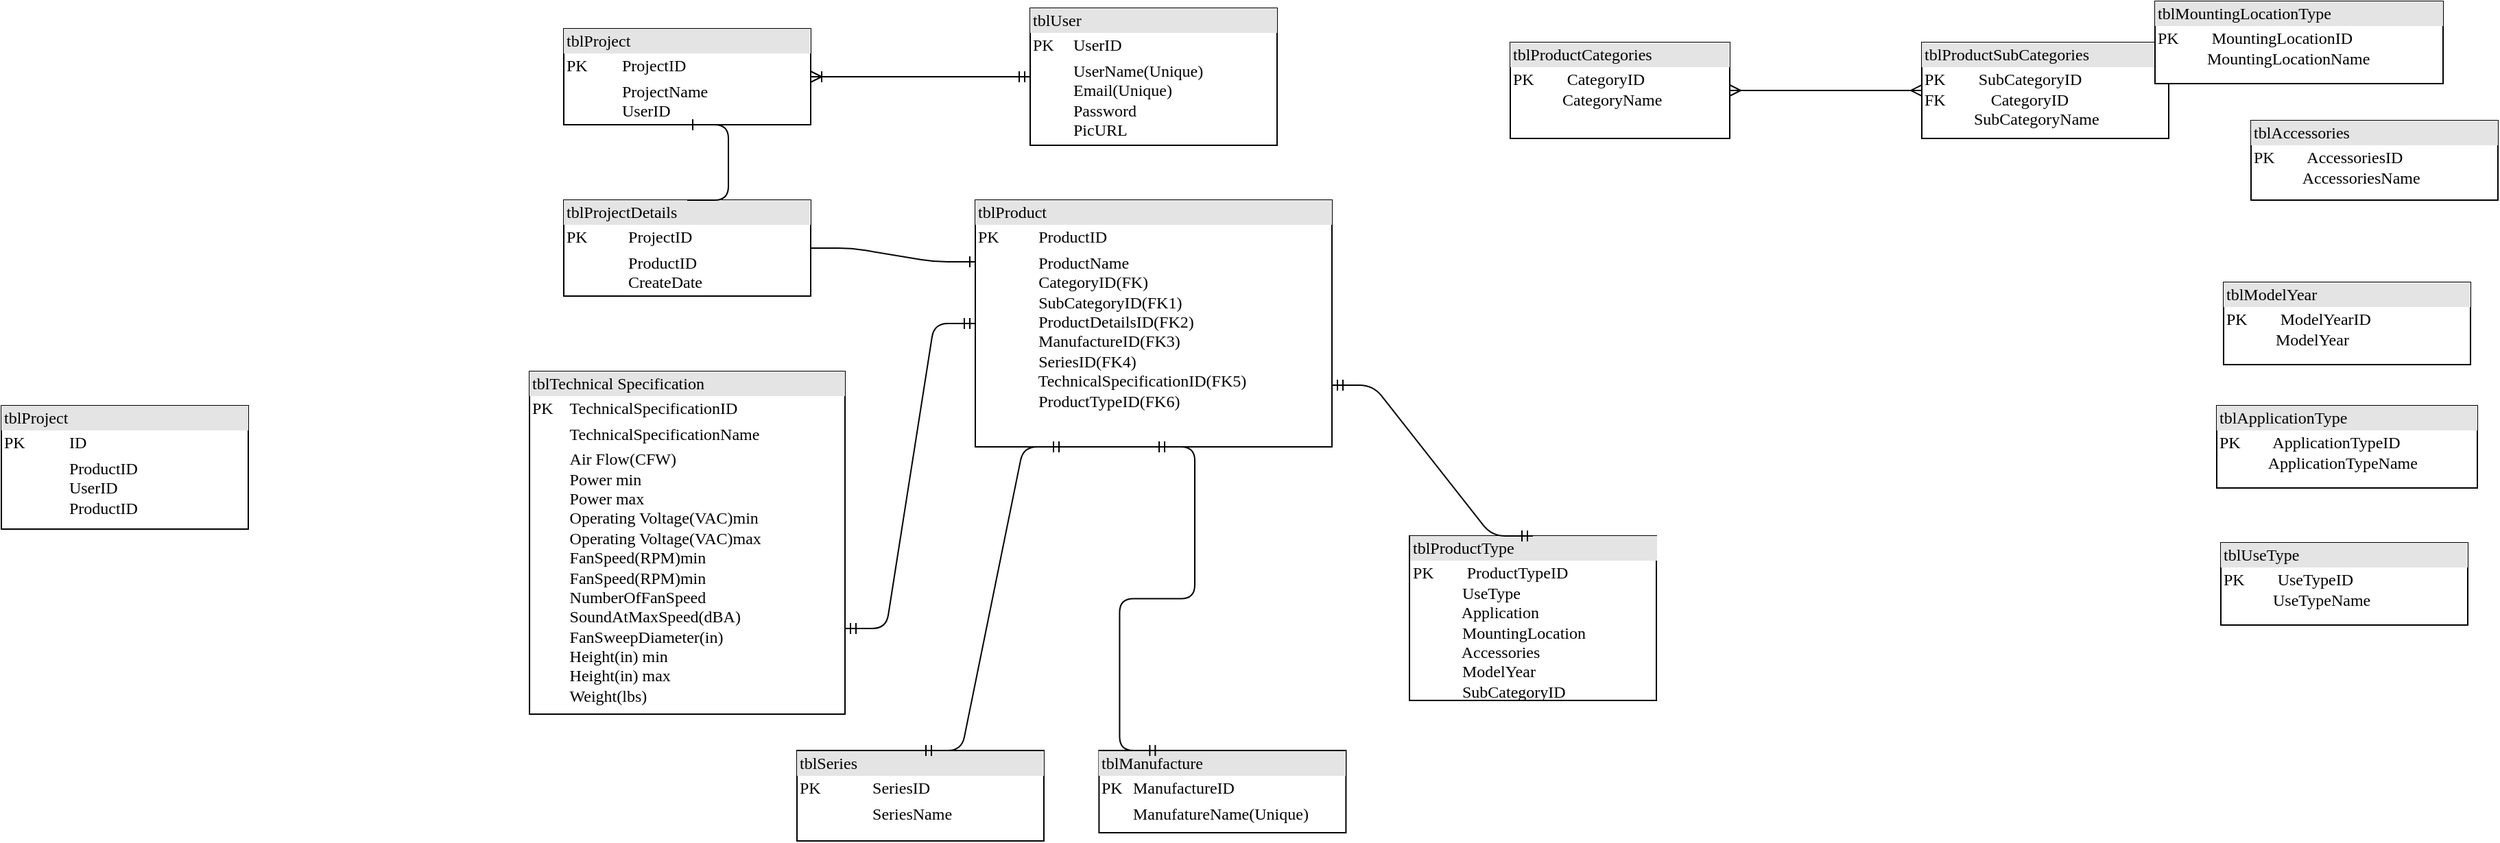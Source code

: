<mxfile version="10.7.4"><diagram id="7x-uawZcqvCcn1MaSWsZ" name="Page-1"><mxGraphModel dx="2917" dy="672" grid="1" gridSize="10" guides="1" tooltips="1" connect="1" arrows="1" fold="1" page="1" pageScale="1" pageWidth="827" pageHeight="1169" math="0" shadow="0"><root><mxCell id="0"/><mxCell id="1" parent="0"/><mxCell id="BxT5-i0UgJrZzQiOv3TA-1" value="&lt;div style=&quot;box-sizing: border-box ; width: 100% ; background: #e4e4e4 ; padding: 2px&quot;&gt;tblUser&lt;/div&gt;&lt;table style=&quot;width: 100% ; font-size: 1em&quot; cellpadding=&quot;2&quot; cellspacing=&quot;0&quot;&gt;&lt;tbody&gt;&lt;tr&gt;&lt;td&gt;PK&lt;/td&gt;&lt;td&gt;UserID&lt;/td&gt;&lt;/tr&gt;&lt;tr&gt;&lt;td&gt;&lt;br&gt;&lt;/td&gt;&lt;td&gt;UserName(Unique)&lt;br&gt;Email(Unique)&lt;br&gt;Password&lt;br&gt;PicURL&lt;/td&gt;&lt;/tr&gt;&lt;tr&gt;&lt;td&gt;&lt;br&gt;&lt;/td&gt;&lt;td&gt;&lt;br&gt;&lt;br&gt;&lt;br&gt;&lt;br&gt;&lt;/td&gt;&lt;/tr&gt;&lt;/tbody&gt;&lt;/table&gt;" style="verticalAlign=top;align=left;overflow=fill;html=1;rounded=0;shadow=0;comic=0;labelBackgroundColor=none;strokeColor=#000000;strokeWidth=1;fillColor=#ffffff;fontFamily=Verdana;fontSize=12;fontColor=#000000;" vertex="1" parent="1"><mxGeometry x="550" y="15" width="180" height="100" as="geometry"/></mxCell><mxCell id="BxT5-i0UgJrZzQiOv3TA-3" value="&lt;div style=&quot;box-sizing: border-box ; width: 100% ; background: #e4e4e4 ; padding: 2px&quot;&gt;tblManufacture&lt;/div&gt;&lt;table style=&quot;width: 100% ; font-size: 1em&quot; cellpadding=&quot;2&quot; cellspacing=&quot;0&quot;&gt;&lt;tbody&gt;&lt;tr&gt;&lt;td&gt;PK&lt;/td&gt;&lt;td&gt;ManufactureID&lt;/td&gt;&lt;/tr&gt;&lt;tr&gt;&lt;td&gt;&lt;br&gt;&lt;/td&gt;&lt;td&gt;ManufatureName(Unique)&lt;br&gt;&lt;br&gt;&lt;/td&gt;&lt;/tr&gt;&lt;tr&gt;&lt;td&gt;&lt;br&gt;&lt;/td&gt;&lt;td&gt;&lt;br&gt;&lt;br&gt;&lt;br&gt;&lt;br&gt;&lt;/td&gt;&lt;/tr&gt;&lt;/tbody&gt;&lt;/table&gt;" style="verticalAlign=top;align=left;overflow=fill;html=1;rounded=0;shadow=0;comic=0;labelBackgroundColor=none;strokeColor=#000000;strokeWidth=1;fillColor=#ffffff;fontFamily=Verdana;fontSize=12;fontColor=#000000;" vertex="1" parent="1"><mxGeometry x="600.2" y="556.5" width="180" height="60" as="geometry"/></mxCell><mxCell id="BxT5-i0UgJrZzQiOv3TA-4" value="&lt;div style=&quot;box-sizing: border-box ; width: 100% ; background: #e4e4e4 ; padding: 2px&quot;&gt;tblProjectDetails&lt;/div&gt;&lt;table style=&quot;width: 100% ; font-size: 1em&quot; cellpadding=&quot;2&quot; cellspacing=&quot;0&quot;&gt;&lt;tbody&gt;&lt;tr&gt;&lt;td&gt;PK&lt;/td&gt;&lt;td&gt;ProjectID&lt;/td&gt;&lt;/tr&gt;&lt;tr&gt;&lt;td&gt;&lt;br&gt;&lt;/td&gt;&lt;td&gt;ProductID&lt;br&gt;CreateDate&lt;br&gt;&lt;br&gt;&lt;/td&gt;&lt;/tr&gt;&lt;tr&gt;&lt;td&gt;&lt;br&gt;&lt;/td&gt;&lt;td&gt;&lt;br&gt;&lt;br&gt;&lt;br&gt;&lt;br&gt;&lt;/td&gt;&lt;/tr&gt;&lt;/tbody&gt;&lt;/table&gt;" style="verticalAlign=top;align=left;overflow=fill;html=1;rounded=0;shadow=0;comic=0;labelBackgroundColor=none;strokeColor=#000000;strokeWidth=1;fillColor=#ffffff;fontFamily=Verdana;fontSize=12;fontColor=#000000;" vertex="1" parent="1"><mxGeometry x="210" y="155" width="180" height="70" as="geometry"/></mxCell><mxCell id="BxT5-i0UgJrZzQiOv3TA-5" value="&lt;div style=&quot;box-sizing: border-box ; width: 100% ; background: #e4e4e4 ; padding: 2px&quot;&gt;tblProject&lt;/div&gt;&lt;table style=&quot;width: 100% ; font-size: 1em&quot; cellpadding=&quot;2&quot; cellspacing=&quot;0&quot;&gt;&lt;tbody&gt;&lt;tr&gt;&lt;td&gt;PK&lt;/td&gt;&lt;td&gt;ID&lt;/td&gt;&lt;/tr&gt;&lt;tr&gt;&lt;td&gt;&lt;br&gt;&lt;/td&gt;&lt;td&gt;ProductID&lt;br&gt;UserID&lt;br&gt;ProductID&lt;br&gt;&lt;br&gt;&lt;br&gt;&lt;/td&gt;&lt;/tr&gt;&lt;tr&gt;&lt;td&gt;&lt;br&gt;&lt;/td&gt;&lt;td&gt;&lt;br&gt;&lt;br&gt;&lt;br&gt;&lt;br&gt;&lt;/td&gt;&lt;/tr&gt;&lt;/tbody&gt;&lt;/table&gt;" style="verticalAlign=top;align=left;overflow=fill;html=1;rounded=0;shadow=0;comic=0;labelBackgroundColor=none;strokeColor=#000000;strokeWidth=1;fillColor=#ffffff;fontFamily=Verdana;fontSize=12;fontColor=#000000;" vertex="1" parent="1"><mxGeometry x="-200" y="305" width="180" height="90" as="geometry"/></mxCell><mxCell id="BxT5-i0UgJrZzQiOv3TA-6" value="&lt;div style=&quot;box-sizing: border-box ; width: 100% ; background: #e4e4e4 ; padding: 2px&quot;&gt;tblTechnical Specification&lt;/div&gt;&lt;table style=&quot;width: 100% ; font-size: 1em&quot; cellpadding=&quot;2&quot; cellspacing=&quot;0&quot;&gt;&lt;tbody&gt;&lt;tr&gt;&lt;td&gt;PK&lt;/td&gt;&lt;td&gt;TechnicalSpecificationID&lt;br&gt;&lt;/td&gt;&lt;/tr&gt;&lt;tr&gt;&lt;td&gt;&lt;br&gt;&lt;/td&gt;&lt;td&gt;TechnicalSpecificationName&lt;br&gt;&lt;/td&gt;&lt;/tr&gt;&lt;tr&gt;&lt;td&gt;&lt;/td&gt;&lt;td&gt;Air Flow(CFW)&lt;br&gt;Power min&lt;br&gt;Power max&lt;br&gt;Operating Voltage(VAC)min&lt;br&gt;Operating Voltage(VAC)max&lt;br&gt;FanSpeed(RPM)min&lt;br&gt;FanSpeed(RPM)min&lt;br&gt;NumberOfFanSpeed&lt;br&gt;SoundAtMaxSpeed(dBA)&lt;br&gt;FanSweepDiameter(in)&lt;br&gt;Height(in) min&lt;br&gt;Height(in) max&lt;br&gt;Weight(lbs)&lt;br&gt;&lt;br&gt;&lt;br&gt;&lt;/td&gt;&lt;/tr&gt;&lt;/tbody&gt;&lt;/table&gt;" style="verticalAlign=top;align=left;overflow=fill;html=1;rounded=0;shadow=0;comic=0;labelBackgroundColor=none;strokeColor=#000000;strokeWidth=1;fillColor=#ffffff;fontFamily=Verdana;fontSize=12;fontColor=#000000;" vertex="1" parent="1"><mxGeometry x="185" y="280" width="230" height="250" as="geometry"/></mxCell><mxCell id="BxT5-i0UgJrZzQiOv3TA-8" value="&lt;div style=&quot;box-sizing: border-box ; width: 100% ; background: #e4e4e4 ; padding: 2px&quot;&gt;tblProductCategories&lt;/div&gt;&lt;table style=&quot;width: 100% ; font-size: 1em&quot; cellpadding=&quot;2&quot; cellspacing=&quot;0&quot;&gt;&lt;tbody&gt;&lt;tr&gt;&lt;td&gt;PK&amp;nbsp; &amp;nbsp; &amp;nbsp; &amp;nbsp; CategoryID&lt;br&gt;&amp;nbsp; &amp;nbsp; &amp;nbsp; &amp;nbsp; &amp;nbsp; &amp;nbsp; CategoryName&lt;br&gt;&amp;nbsp; &amp;nbsp; &amp;nbsp; &amp;nbsp; &amp;nbsp; &amp;nbsp;&amp;nbsp;&lt;br&gt;&amp;nbsp; &amp;nbsp; &amp;nbsp; &amp;nbsp; &amp;nbsp; &amp;nbsp;&amp;nbsp;&lt;br&gt;&amp;nbsp; &amp;nbsp; &amp;nbsp; &amp;nbsp; &amp;nbsp; &amp;nbsp;&amp;nbsp;&lt;br&gt;&amp;nbsp; &amp;nbsp; &amp;nbsp; &amp;nbsp; &amp;nbsp; &amp;nbsp;&amp;nbsp;&lt;br&gt;&lt;br&gt;&lt;br&gt;&lt;/td&gt;&lt;td&gt;&lt;br&gt;&lt;/td&gt;&lt;/tr&gt;&lt;tr&gt;&lt;td&gt;&lt;br&gt;&lt;/td&gt;&lt;td&gt;&lt;br&gt;&lt;/td&gt;&lt;/tr&gt;&lt;tr&gt;&lt;td&gt;&lt;/td&gt;&lt;td&gt;&lt;br&gt;&lt;/td&gt;&lt;/tr&gt;&lt;/tbody&gt;&lt;/table&gt;" style="verticalAlign=top;align=left;overflow=fill;html=1;rounded=0;shadow=0;comic=0;labelBackgroundColor=none;strokeColor=#000000;strokeWidth=1;fillColor=#ffffff;fontFamily=Verdana;fontSize=12;fontColor=#000000;" vertex="1" parent="1"><mxGeometry x="900" y="40" width="160" height="70" as="geometry"/></mxCell><mxCell id="BxT5-i0UgJrZzQiOv3TA-9" value="&lt;div style=&quot;box-sizing: border-box ; width: 100% ; background: #e4e4e4 ; padding: 2px&quot;&gt;tblSeries&lt;/div&gt;&lt;table style=&quot;width: 100% ; font-size: 1em&quot; cellpadding=&quot;2&quot; cellspacing=&quot;0&quot;&gt;&lt;tbody&gt;&lt;tr&gt;&lt;td&gt;PK&lt;/td&gt;&lt;td&gt;&amp;nbsp; &amp;nbsp; &amp;nbsp; SeriesID&lt;/td&gt;&lt;/tr&gt;&lt;tr&gt;&lt;td&gt;&lt;br&gt;&lt;/td&gt;&lt;td&gt;&amp;nbsp; &amp;nbsp; &amp;nbsp; SeriesName&lt;/td&gt;&lt;/tr&gt;&lt;tr&gt;&lt;td&gt;&lt;/td&gt;&lt;td&gt;&lt;br&gt;&lt;/td&gt;&lt;/tr&gt;&lt;/tbody&gt;&lt;/table&gt;" style="verticalAlign=top;align=left;overflow=fill;html=1;rounded=0;shadow=0;comic=0;labelBackgroundColor=none;strokeColor=#000000;strokeWidth=1;fillColor=#ffffff;fontFamily=Verdana;fontSize=12;fontColor=#000000;" vertex="1" parent="1"><mxGeometry x="380" y="556.5" width="180" height="66" as="geometry"/></mxCell><mxCell id="BxT5-i0UgJrZzQiOv3TA-10" value="&lt;div style=&quot;box-sizing: border-box ; width: 100% ; background: #e4e4e4 ; padding: 2px&quot;&gt;tblUseType&lt;/div&gt;&lt;table style=&quot;width: 100% ; font-size: 1em&quot; cellpadding=&quot;2&quot; cellspacing=&quot;0&quot;&gt;&lt;tbody&gt;&lt;tr&gt;&lt;td&gt;PK&amp;nbsp; &amp;nbsp; &amp;nbsp; &amp;nbsp; UseTypeID&lt;br&gt;&amp;nbsp; &amp;nbsp; &amp;nbsp; &amp;nbsp; &amp;nbsp; &amp;nbsp; UseTypeName&lt;br&gt;&lt;br&gt;&lt;/td&gt;&lt;td&gt;&lt;br&gt;&lt;/td&gt;&lt;/tr&gt;&lt;tr&gt;&lt;td&gt;&lt;br&gt;&lt;/td&gt;&lt;td&gt;&lt;br&gt;&lt;/td&gt;&lt;/tr&gt;&lt;tr&gt;&lt;td&gt;&lt;/td&gt;&lt;td&gt;&lt;br&gt;&lt;/td&gt;&lt;/tr&gt;&lt;/tbody&gt;&lt;/table&gt;" style="verticalAlign=top;align=left;overflow=fill;html=1;rounded=0;shadow=0;comic=0;labelBackgroundColor=none;strokeColor=#000000;strokeWidth=1;fillColor=#ffffff;fontFamily=Verdana;fontSize=12;fontColor=#000000;" vertex="1" parent="1"><mxGeometry x="1418" y="405" width="180" height="60" as="geometry"/></mxCell><mxCell id="BxT5-i0UgJrZzQiOv3TA-11" value="&lt;div style=&quot;box-sizing: border-box ; width: 100% ; background: #e4e4e4 ; padding: 2px&quot;&gt;&lt;span&gt;tblProduct&lt;/span&gt;&lt;br&gt;&lt;/div&gt;&lt;table style=&quot;width: 100% ; font-size: 1em&quot; cellpadding=&quot;2&quot; cellspacing=&quot;0&quot;&gt;&lt;tbody&gt;&lt;tr&gt;&lt;td&gt;PK&lt;/td&gt;&lt;td&gt;&amp;nbsp; &amp;nbsp; &amp;nbsp; ProductID&lt;/td&gt;&lt;/tr&gt;&lt;tr&gt;&lt;td&gt;&lt;br&gt;&lt;/td&gt;&lt;td&gt;&amp;nbsp; &amp;nbsp; &amp;nbsp; ProductName&lt;br&gt;&amp;nbsp; &amp;nbsp; &amp;nbsp; CategoryID(FK)&lt;br&gt;&amp;nbsp; &amp;nbsp; &amp;nbsp; SubCategoryID(FK1)&lt;br&gt;&amp;nbsp; &amp;nbsp; &amp;nbsp; ProductDetailsID(FK2)&lt;br&gt;&amp;nbsp; &amp;nbsp; &amp;nbsp; ManufactureID(FK3)&lt;br&gt;&amp;nbsp; &amp;nbsp; &amp;nbsp; SeriesID(FK4)&lt;br&gt;&amp;nbsp; &amp;nbsp; &amp;nbsp; TechnicalSpecificationID(FK5)&lt;br&gt;&amp;nbsp; &amp;nbsp; &amp;nbsp; ProductTypeID(FK6)&lt;br&gt;&lt;br&gt;&lt;/td&gt;&lt;/tr&gt;&lt;tr&gt;&lt;td&gt;&lt;/td&gt;&lt;td&gt;&lt;br&gt;&lt;/td&gt;&lt;/tr&gt;&lt;/tbody&gt;&lt;/table&gt;" style="verticalAlign=top;align=left;overflow=fill;html=1;rounded=0;shadow=0;comic=0;labelBackgroundColor=none;strokeColor=#000000;strokeWidth=1;fillColor=#ffffff;fontFamily=Verdana;fontSize=12;fontColor=#000000;" vertex="1" parent="1"><mxGeometry x="510" y="155" width="260" height="180" as="geometry"/></mxCell><mxCell id="BxT5-i0UgJrZzQiOv3TA-12" value="&lt;div style=&quot;box-sizing: border-box ; width: 100% ; background: #e4e4e4 ; padding: 2px&quot;&gt;tblProductSubCategories&lt;/div&gt;&lt;table style=&quot;width: 100% ; font-size: 1em&quot; cellpadding=&quot;2&quot; cellspacing=&quot;0&quot;&gt;&lt;tbody&gt;&lt;tr&gt;&lt;td&gt;PK&amp;nbsp; &amp;nbsp; &amp;nbsp; &amp;nbsp; SubCategoryID&lt;br&gt;FK&amp;nbsp; &amp;nbsp; &amp;nbsp; &amp;nbsp; &amp;nbsp; &amp;nbsp;CategoryID&lt;br&gt;&amp;nbsp; &amp;nbsp; &amp;nbsp; &amp;nbsp; &amp;nbsp; &amp;nbsp; SubCategoryName&lt;br&gt;&amp;nbsp; &amp;nbsp; &amp;nbsp; &amp;nbsp; &amp;nbsp; &amp;nbsp;&amp;nbsp;&lt;br&gt;&amp;nbsp; &amp;nbsp; &amp;nbsp; &amp;nbsp; &amp;nbsp; &amp;nbsp;&amp;nbsp;&lt;br&gt;&amp;nbsp; &amp;nbsp; &amp;nbsp; &amp;nbsp; &amp;nbsp; &amp;nbsp;&amp;nbsp;&lt;br&gt;&lt;br&gt;&lt;br&gt;&lt;/td&gt;&lt;td&gt;&lt;br&gt;&lt;/td&gt;&lt;/tr&gt;&lt;tr&gt;&lt;td&gt;&lt;br&gt;&lt;/td&gt;&lt;td&gt;&lt;br&gt;&lt;/td&gt;&lt;/tr&gt;&lt;tr&gt;&lt;td&gt;&lt;/td&gt;&lt;td&gt;&lt;br&gt;&lt;/td&gt;&lt;/tr&gt;&lt;/tbody&gt;&lt;/table&gt;" style="verticalAlign=top;align=left;overflow=fill;html=1;rounded=0;shadow=0;comic=0;labelBackgroundColor=none;strokeColor=#000000;strokeWidth=1;fillColor=#ffffff;fontFamily=Verdana;fontSize=12;fontColor=#000000;" vertex="1" parent="1"><mxGeometry x="1200" y="40" width="180" height="70" as="geometry"/></mxCell><mxCell id="BxT5-i0UgJrZzQiOv3TA-13" value="&lt;div style=&quot;box-sizing: border-box ; width: 100% ; background: #e4e4e4 ; padding: 2px&quot;&gt;tblProject&lt;/div&gt;&lt;table style=&quot;width: 100% ; font-size: 1em&quot; cellpadding=&quot;2&quot; cellspacing=&quot;0&quot;&gt;&lt;tbody&gt;&lt;tr&gt;&lt;td&gt;PK&lt;/td&gt;&lt;td&gt;ProjectID&lt;/td&gt;&lt;/tr&gt;&lt;tr&gt;&lt;td&gt;&lt;br&gt;&lt;/td&gt;&lt;td&gt;ProjectName&lt;br&gt;UserID&lt;br&gt;&lt;br&gt;&lt;/td&gt;&lt;/tr&gt;&lt;tr&gt;&lt;td&gt;&lt;br&gt;&lt;/td&gt;&lt;td&gt;&lt;br&gt;&lt;br&gt;&lt;br&gt;&lt;br&gt;&lt;/td&gt;&lt;/tr&gt;&lt;/tbody&gt;&lt;/table&gt;" style="verticalAlign=top;align=left;overflow=fill;html=1;rounded=0;shadow=0;comic=0;labelBackgroundColor=none;strokeColor=#000000;strokeWidth=1;fillColor=#ffffff;fontFamily=Verdana;fontSize=12;fontColor=#000000;" vertex="1" parent="1"><mxGeometry x="210" y="30" width="180" height="70" as="geometry"/></mxCell><mxCell id="BxT5-i0UgJrZzQiOv3TA-15" value="&lt;div style=&quot;box-sizing: border-box ; width: 100% ; background: #e4e4e4 ; padding: 2px&quot;&gt;tblApplicationType&lt;/div&gt;&lt;table style=&quot;width: 100% ; font-size: 1em&quot; cellpadding=&quot;2&quot; cellspacing=&quot;0&quot;&gt;&lt;tbody&gt;&lt;tr&gt;&lt;td&gt;PK&amp;nbsp; &amp;nbsp; &amp;nbsp; &amp;nbsp; ApplicationTypeID&lt;br&gt;&amp;nbsp; &amp;nbsp; &amp;nbsp; &amp;nbsp; &amp;nbsp; &amp;nbsp; ApplicationTypeName&lt;br&gt;&lt;br&gt;&lt;br&gt;&lt;/td&gt;&lt;td&gt;&lt;br&gt;&lt;/td&gt;&lt;/tr&gt;&lt;tr&gt;&lt;td&gt;&lt;br&gt;&lt;/td&gt;&lt;td&gt;&lt;br&gt;&lt;/td&gt;&lt;/tr&gt;&lt;tr&gt;&lt;td&gt;&lt;/td&gt;&lt;td&gt;&lt;br&gt;&lt;/td&gt;&lt;/tr&gt;&lt;/tbody&gt;&lt;/table&gt;" style="verticalAlign=top;align=left;overflow=fill;html=1;rounded=0;shadow=0;comic=0;labelBackgroundColor=none;strokeColor=#000000;strokeWidth=1;fillColor=#ffffff;fontFamily=Verdana;fontSize=12;fontColor=#000000;" vertex="1" parent="1"><mxGeometry x="1415" y="305" width="190" height="60" as="geometry"/></mxCell><mxCell id="BxT5-i0UgJrZzQiOv3TA-16" value="&lt;div style=&quot;box-sizing: border-box ; width: 100% ; background: #e4e4e4 ; padding: 2px&quot;&gt;tblMountingLocationType&lt;/div&gt;&lt;table style=&quot;width: 100% ; font-size: 1em&quot; cellpadding=&quot;2&quot; cellspacing=&quot;0&quot;&gt;&lt;tbody&gt;&lt;tr&gt;&lt;td&gt;PK&amp;nbsp; &amp;nbsp; &amp;nbsp; &amp;nbsp; MountingLocationID&lt;br&gt;&amp;nbsp; &amp;nbsp; &amp;nbsp; &amp;nbsp; &amp;nbsp; &amp;nbsp; MountingLocationName&lt;br&gt;&lt;br&gt;&lt;br&gt;&lt;/td&gt;&lt;td&gt;&lt;br&gt;&lt;/td&gt;&lt;/tr&gt;&lt;tr&gt;&lt;td&gt;&lt;br&gt;&lt;/td&gt;&lt;td&gt;&lt;br&gt;&lt;/td&gt;&lt;/tr&gt;&lt;tr&gt;&lt;td&gt;&lt;/td&gt;&lt;td&gt;&lt;br&gt;&lt;/td&gt;&lt;/tr&gt;&lt;/tbody&gt;&lt;/table&gt;" style="verticalAlign=top;align=left;overflow=fill;html=1;rounded=0;shadow=0;comic=0;labelBackgroundColor=none;strokeColor=#000000;strokeWidth=1;fillColor=#ffffff;fontFamily=Verdana;fontSize=12;fontColor=#000000;" vertex="1" parent="1"><mxGeometry x="1370" y="10" width="210" height="60" as="geometry"/></mxCell><mxCell id="BxT5-i0UgJrZzQiOv3TA-17" value="&lt;div style=&quot;box-sizing: border-box ; width: 100% ; background: #e4e4e4 ; padding: 2px&quot;&gt;tblProductType&lt;/div&gt;&lt;table style=&quot;width: 100% ; font-size: 1em&quot; cellpadding=&quot;2&quot; cellspacing=&quot;0&quot;&gt;&lt;tbody&gt;&lt;tr&gt;&lt;td&gt;PK&amp;nbsp; &amp;nbsp; &amp;nbsp; &amp;nbsp; ProductTypeID&lt;br&gt;&amp;nbsp; &amp;nbsp; &amp;nbsp; &amp;nbsp; &amp;nbsp; &amp;nbsp; UseType&lt;br&gt;&amp;nbsp; &amp;nbsp; &amp;nbsp; &amp;nbsp; &amp;nbsp; &amp;nbsp; Application&lt;br&gt;&amp;nbsp; &amp;nbsp; &amp;nbsp; &amp;nbsp; &amp;nbsp; &amp;nbsp; MountingLocation&lt;br&gt;&amp;nbsp; &amp;nbsp; &amp;nbsp; &amp;nbsp; &amp;nbsp; &amp;nbsp; Accessories&lt;br&gt;&amp;nbsp; &amp;nbsp; &amp;nbsp; &amp;nbsp; &amp;nbsp; &amp;nbsp; ModelYear&lt;br&gt;&amp;nbsp; &amp;nbsp; &amp;nbsp; &amp;nbsp; &amp;nbsp; &amp;nbsp; SubCategoryID&lt;br&gt;&lt;br&gt;&lt;br&gt;&lt;/td&gt;&lt;td&gt;&lt;br&gt;&lt;/td&gt;&lt;/tr&gt;&lt;tr&gt;&lt;td&gt;&lt;br&gt;&lt;/td&gt;&lt;td&gt;&lt;br&gt;&lt;/td&gt;&lt;/tr&gt;&lt;tr&gt;&lt;td&gt;&lt;/td&gt;&lt;td&gt;&lt;br&gt;&lt;/td&gt;&lt;/tr&gt;&lt;/tbody&gt;&lt;/table&gt;" style="verticalAlign=top;align=left;overflow=fill;html=1;rounded=0;shadow=0;comic=0;labelBackgroundColor=none;strokeColor=#000000;strokeWidth=1;fillColor=#ffffff;fontFamily=Verdana;fontSize=12;fontColor=#000000;" vertex="1" parent="1"><mxGeometry x="826.5" y="400" width="180" height="120" as="geometry"/></mxCell><mxCell id="BxT5-i0UgJrZzQiOv3TA-18" value="&lt;div style=&quot;box-sizing: border-box ; width: 100% ; background: #e4e4e4 ; padding: 2px&quot;&gt;tblAccessories&lt;/div&gt;&lt;table style=&quot;width: 100% ; font-size: 1em&quot; cellpadding=&quot;2&quot; cellspacing=&quot;0&quot;&gt;&lt;tbody&gt;&lt;tr&gt;&lt;td&gt;PK&amp;nbsp; &amp;nbsp; &amp;nbsp; &amp;nbsp; AccessoriesID&lt;br&gt;&amp;nbsp; &amp;nbsp; &amp;nbsp; &amp;nbsp; &amp;nbsp; &amp;nbsp; AccessoriesName&lt;br&gt;&lt;br&gt;&lt;/td&gt;&lt;td&gt;&lt;br&gt;&lt;/td&gt;&lt;/tr&gt;&lt;tr&gt;&lt;td&gt;&lt;br&gt;&lt;/td&gt;&lt;td&gt;&lt;br&gt;&lt;/td&gt;&lt;/tr&gt;&lt;tr&gt;&lt;td&gt;&lt;/td&gt;&lt;td&gt;&lt;br&gt;&lt;/td&gt;&lt;/tr&gt;&lt;/tbody&gt;&lt;/table&gt;" style="verticalAlign=top;align=left;overflow=fill;html=1;rounded=0;shadow=0;comic=0;labelBackgroundColor=none;strokeColor=#000000;strokeWidth=1;fillColor=#ffffff;fontFamily=Verdana;fontSize=12;fontColor=#000000;" vertex="1" parent="1"><mxGeometry x="1440" y="97" width="180" height="58" as="geometry"/></mxCell><mxCell id="BxT5-i0UgJrZzQiOv3TA-20" value="&lt;div style=&quot;box-sizing: border-box ; width: 100% ; background: #e4e4e4 ; padding: 2px&quot;&gt;tblModelYear&lt;/div&gt;&lt;table style=&quot;width: 100% ; font-size: 1em&quot; cellpadding=&quot;2&quot; cellspacing=&quot;0&quot;&gt;&lt;tbody&gt;&lt;tr&gt;&lt;td&gt;PK&amp;nbsp; &amp;nbsp; &amp;nbsp; &amp;nbsp; ModelYearID&lt;br&gt;&amp;nbsp; &amp;nbsp; &amp;nbsp; &amp;nbsp; &amp;nbsp; &amp;nbsp; ModelYear&lt;br&gt;&lt;br&gt;&lt;/td&gt;&lt;td&gt;&lt;br&gt;&lt;/td&gt;&lt;/tr&gt;&lt;tr&gt;&lt;td&gt;&lt;br&gt;&lt;/td&gt;&lt;td&gt;&lt;br&gt;&lt;/td&gt;&lt;/tr&gt;&lt;tr&gt;&lt;td&gt;&lt;/td&gt;&lt;td&gt;&lt;br&gt;&lt;/td&gt;&lt;/tr&gt;&lt;/tbody&gt;&lt;/table&gt;" style="verticalAlign=top;align=left;overflow=fill;html=1;rounded=0;shadow=0;comic=0;labelBackgroundColor=none;strokeColor=#000000;strokeWidth=1;fillColor=#ffffff;fontFamily=Verdana;fontSize=12;fontColor=#000000;" vertex="1" parent="1"><mxGeometry x="1420" y="215" width="180" height="60" as="geometry"/></mxCell><mxCell id="BxT5-i0UgJrZzQiOv3TA-23" value="" style="edgeStyle=entityRelationEdgeStyle;fontSize=12;html=1;endArrow=ERoneToMany;startArrow=ERmandOne;exitX=0;exitY=0.5;exitDx=0;exitDy=0;entryX=1;entryY=0.5;entryDx=0;entryDy=0;" edge="1" parent="1" source="BxT5-i0UgJrZzQiOv3TA-1" target="BxT5-i0UgJrZzQiOv3TA-13"><mxGeometry width="100" height="100" relative="1" as="geometry"><mxPoint x="340" y="470" as="sourcePoint"/><mxPoint x="450" y="320" as="targetPoint"/></mxGeometry></mxCell><mxCell id="BxT5-i0UgJrZzQiOv3TA-24" value="" style="edgeStyle=entityRelationEdgeStyle;fontSize=12;html=1;endArrow=ERmandOne;startArrow=ERmandOne;exitX=1;exitY=0.75;exitDx=0;exitDy=0;entryX=0;entryY=0.5;entryDx=0;entryDy=0;" edge="1" parent="1" source="BxT5-i0UgJrZzQiOv3TA-6" target="BxT5-i0UgJrZzQiOv3TA-11"><mxGeometry width="100" height="100" relative="1" as="geometry"><mxPoint x="400" y="400" as="sourcePoint"/><mxPoint x="500" y="300" as="targetPoint"/></mxGeometry></mxCell><mxCell id="BxT5-i0UgJrZzQiOv3TA-26" value="" style="edgeStyle=entityRelationEdgeStyle;fontSize=12;html=1;endArrow=ERmandOne;startArrow=ERmandOne;entryX=0.25;entryY=1;entryDx=0;entryDy=0;exitX=0.5;exitY=0;exitDx=0;exitDy=0;" edge="1" parent="1" source="BxT5-i0UgJrZzQiOv3TA-9" target="BxT5-i0UgJrZzQiOv3TA-11"><mxGeometry width="100" height="100" relative="1" as="geometry"><mxPoint x="350" y="690" as="sourcePoint"/><mxPoint x="450" y="590" as="targetPoint"/></mxGeometry></mxCell><mxCell id="BxT5-i0UgJrZzQiOv3TA-28" value="" style="edgeStyle=entityRelationEdgeStyle;fontSize=12;html=1;endArrow=ERmandOne;startArrow=ERmandOne;entryX=0.5;entryY=1;entryDx=0;entryDy=0;exitX=0.25;exitY=0;exitDx=0;exitDy=0;" edge="1" parent="1" source="BxT5-i0UgJrZzQiOv3TA-3" target="BxT5-i0UgJrZzQiOv3TA-11"><mxGeometry width="100" height="100" relative="1" as="geometry"><mxPoint x="900" y="480" as="sourcePoint"/><mxPoint x="1000" y="380" as="targetPoint"/></mxGeometry></mxCell><mxCell id="BxT5-i0UgJrZzQiOv3TA-29" value="" style="edgeStyle=entityRelationEdgeStyle;fontSize=12;html=1;endArrow=ERone;endFill=1;entryX=0;entryY=0.25;entryDx=0;entryDy=0;exitX=1;exitY=0.5;exitDx=0;exitDy=0;" edge="1" parent="1" source="BxT5-i0UgJrZzQiOv3TA-4" target="BxT5-i0UgJrZzQiOv3TA-11"><mxGeometry width="100" height="100" relative="1" as="geometry"><mxPoint x="-200" y="740" as="sourcePoint"/><mxPoint x="-100" y="640" as="targetPoint"/></mxGeometry></mxCell><mxCell id="BxT5-i0UgJrZzQiOv3TA-30" value="" style="edgeStyle=entityRelationEdgeStyle;fontSize=12;html=1;endArrow=ERone;endFill=1;entryX=0.5;entryY=1;entryDx=0;entryDy=0;exitX=0.5;exitY=0;exitDx=0;exitDy=0;" edge="1" parent="1" source="BxT5-i0UgJrZzQiOv3TA-4" target="BxT5-i0UgJrZzQiOv3TA-13"><mxGeometry width="100" height="100" relative="1" as="geometry"><mxPoint x="-200" y="740" as="sourcePoint"/><mxPoint x="-100" y="640" as="targetPoint"/></mxGeometry></mxCell><mxCell id="BxT5-i0UgJrZzQiOv3TA-31" value="" style="edgeStyle=entityRelationEdgeStyle;fontSize=12;html=1;endArrow=ERmandOne;startArrow=ERmandOne;exitX=1;exitY=0.75;exitDx=0;exitDy=0;entryX=0.5;entryY=0;entryDx=0;entryDy=0;" edge="1" parent="1" source="BxT5-i0UgJrZzQiOv3TA-11" target="BxT5-i0UgJrZzQiOv3TA-17"><mxGeometry width="100" height="100" relative="1" as="geometry"><mxPoint x="900" y="360" as="sourcePoint"/><mxPoint x="1000" y="260" as="targetPoint"/></mxGeometry></mxCell><mxCell id="BxT5-i0UgJrZzQiOv3TA-33" value="" style="edgeStyle=entityRelationEdgeStyle;fontSize=12;html=1;endArrow=ERmany;startArrow=ERmany;exitX=1;exitY=0.5;exitDx=0;exitDy=0;entryX=0;entryY=0.5;entryDx=0;entryDy=0;" edge="1" parent="1" source="BxT5-i0UgJrZzQiOv3TA-8" target="BxT5-i0UgJrZzQiOv3TA-12"><mxGeometry width="100" height="100" relative="1" as="geometry"><mxPoint x="1110" y="75" as="sourcePoint"/><mxPoint x="1130" y="240" as="targetPoint"/></mxGeometry></mxCell></root></mxGraphModel></diagram></mxfile>